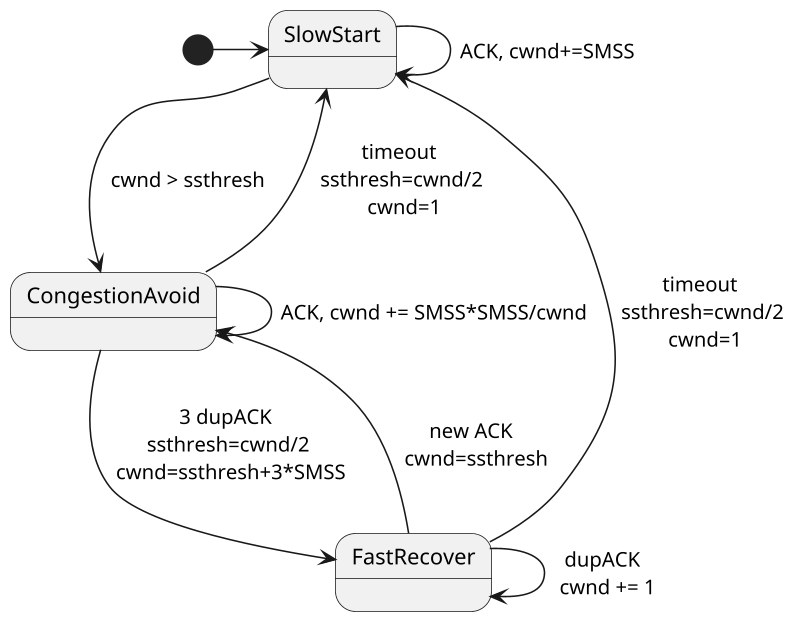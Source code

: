 @startuml
scale 800 width

[*] -right-> SlowStart

SlowStart --> CongestionAvoid : cwnd > ssthresh

SlowStart --> SlowStart : ACK, cwnd+=SMSS

CongestionAvoid --> CongestionAvoid : ACK, cwnd += SMSS*SMSS/cwnd

CongestionAvoid --> SlowStart : timeout \n ssthresh=cwnd/2 \n cwnd=1

FastRecover --> SlowStart : timeout \n ssthresh=cwnd/2 \n cwnd=1

CongestionAvoid --> FastRecover : 3 dupACK \n ssthresh=cwnd/2 \n cwnd=ssthresh+3*SMSS

FastRecover --> CongestionAvoid : new ACK \n cwnd=ssthresh

FastRecover --> FastRecover : dupACK \n cwnd += 1

@enduml
